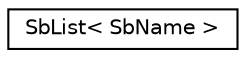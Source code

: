 digraph "Graphical Class Hierarchy"
{
 // LATEX_PDF_SIZE
  edge [fontname="Helvetica",fontsize="10",labelfontname="Helvetica",labelfontsize="10"];
  node [fontname="Helvetica",fontsize="10",shape=record];
  rankdir="LR";
  Node0 [label="SbList\< SbName \>",height=0.2,width=0.4,color="black", fillcolor="white", style="filled",URL="$classSbList.html",tooltip=" "];
}

